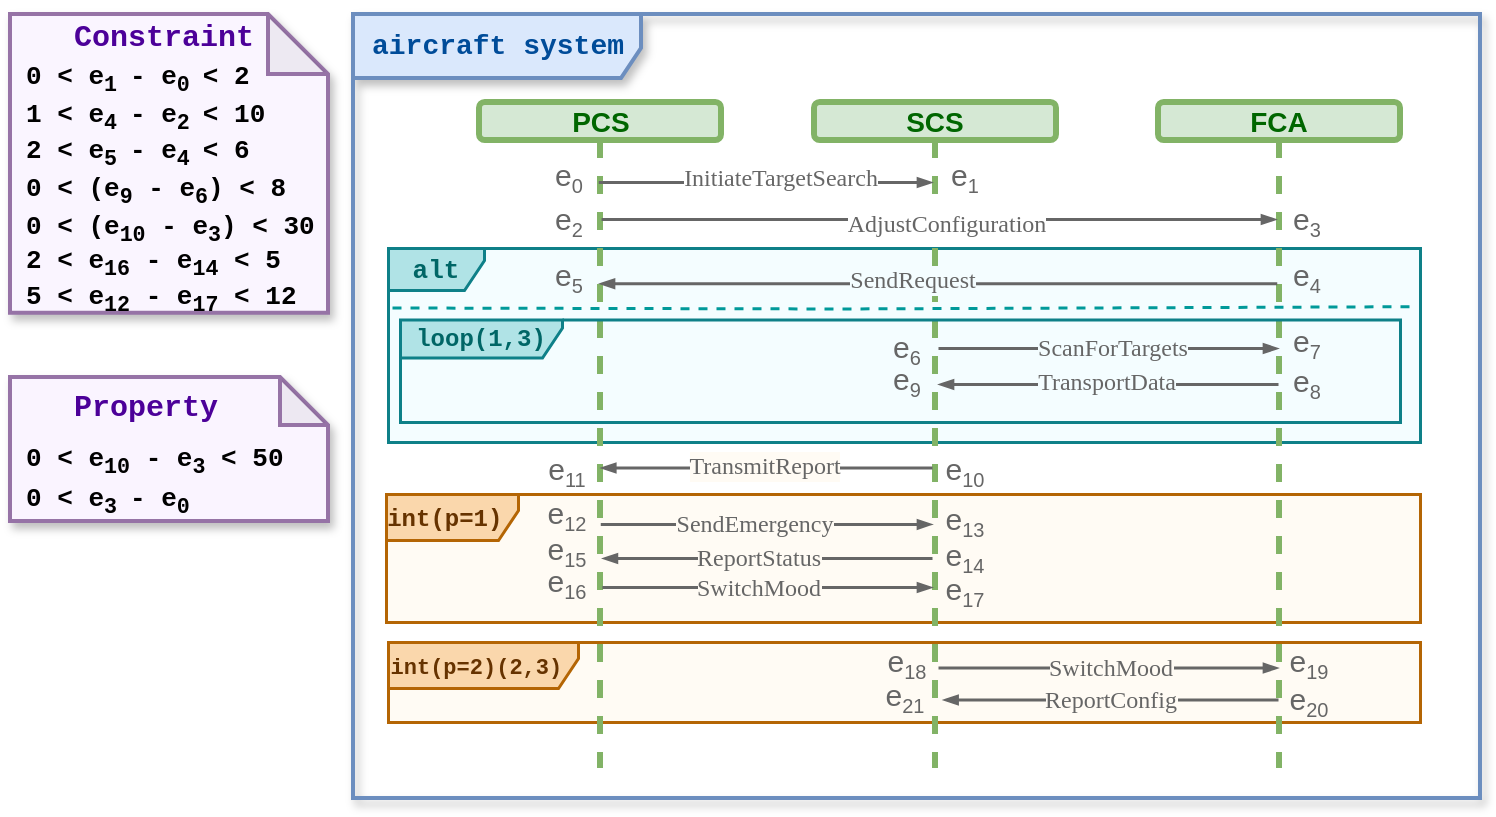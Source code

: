 <mxfile version="26.0.6">
  <diagram name="第 1 页" id="b0k8tSVoD-_X0UZyo48S">
    <mxGraphModel dx="817" dy="907" grid="1" gridSize="10" guides="1" tooltips="1" connect="1" arrows="1" fold="1" page="1" pageScale="1" pageWidth="1169" pageHeight="1654" math="0" shadow="0">
      <root>
        <mxCell id="0" />
        <mxCell id="1" parent="0" />
        <mxCell id="p5RUuBOFeJVeReMCNEkG-91" value="&lt;b style=&quot;font-family: &amp;quot;Courier New&amp;quot;;&quot;&gt;&lt;font style=&quot;font-size: 11px; color: rgb(102, 51, 0);&quot;&gt;int(p=2)(2,3)&amp;nbsp;&lt;/font&gt;&lt;/b&gt;" style="shape=umlFrame;whiteSpace=wrap;html=1;pointerEvents=0;width=95;height=23;fillColor=#fad7ac;strokeColor=#b46504;fillStyle=auto;shadow=0;strokeWidth=1.5;swimlaneFillColor=light-dark(#FFFBF4,#002813);" parent="1" vertex="1">
          <mxGeometry x="218" y="355" width="516" height="40" as="geometry" />
        </mxCell>
        <mxCell id="p5RUuBOFeJVeReMCNEkG-115" value="&lt;b style=&quot;font-family: &amp;quot;Courier New&amp;quot;;&quot;&gt;&lt;font style=&quot;color: rgb(102, 51, 0);&quot;&gt;int(p=1)&amp;nbsp;&lt;/font&gt;&lt;/b&gt;" style="shape=umlFrame;whiteSpace=wrap;html=1;pointerEvents=0;width=66;height=23;fillColor=#fad7ac;strokeColor=#b46504;fillStyle=auto;shadow=0;strokeWidth=1.5;swimlaneFillColor=light-dark(#FFFBF4,#002813);" parent="1" vertex="1">
          <mxGeometry x="217" y="281" width="517" height="64" as="geometry" />
        </mxCell>
        <mxCell id="p5RUuBOFeJVeReMCNEkG-58" value="&lt;font face=&quot;Courier New&quot; style=&quot;color: rgb(0, 102, 102); font-size: 13px;&quot;&gt;&lt;b style=&quot;&quot;&gt;alt&lt;/b&gt;&lt;/font&gt;" style="shape=umlFrame;whiteSpace=wrap;html=1;pointerEvents=0;width=48;height=21;fillColor=#b0e3e6;strokeColor=#0e8088;fillStyle=auto;shadow=0;strokeWidth=1.5;gradientColor=none;swimlaneFillColor=light-dark(#F4FDFF,#002813);" parent="1" vertex="1">
          <mxGeometry x="218" y="158" width="516" height="97" as="geometry" />
        </mxCell>
        <mxCell id="p5RUuBOFeJVeReMCNEkG-47" value="&lt;font face=&quot;Helvetica&quot; style=&quot;color: rgb(0, 102, 0); font-size: 14px;&quot;&gt;&lt;b style=&quot;&quot;&gt;PCS&lt;/b&gt;&lt;/font&gt;" style="shape=umlLifeline;perimeter=lifelinePerimeter;whiteSpace=wrap;html=1;container=1;dropTarget=0;collapsible=0;recursiveResize=0;outlineConnect=0;portConstraint=eastwest;newEdgeStyle={&quot;curved&quot;:0,&quot;rounded&quot;:0};size=19;fillColor=#d5e8d4;strokeColor=#82b366;strokeWidth=3;rounded=1;shadow=0;" parent="1" vertex="1">
          <mxGeometry x="263.5" y="85" width="121" height="333" as="geometry" />
        </mxCell>
        <mxCell id="p5RUuBOFeJVeReMCNEkG-213" value="&lt;font face=&quot;Helvetica&quot; style=&quot;color: rgb(0, 102, 0); font-size: 14px;&quot;&gt;&lt;b style=&quot;&quot;&gt;FCA&lt;/b&gt;&lt;/font&gt;" style="shape=umlLifeline;perimeter=lifelinePerimeter;whiteSpace=wrap;html=1;container=1;dropTarget=0;collapsible=0;recursiveResize=0;outlineConnect=0;portConstraint=eastwest;newEdgeStyle={&quot;curved&quot;:0,&quot;rounded&quot;:0};size=19;fillColor=#d5e8d4;strokeColor=#82b366;strokeWidth=3;rounded=1;shadow=0;" parent="1" vertex="1">
          <mxGeometry x="603" y="85" width="121" height="333" as="geometry" />
        </mxCell>
        <mxCell id="p5RUuBOFeJVeReMCNEkG-212" value="&lt;font face=&quot;Helvetica&quot; style=&quot;color: rgb(0, 102, 0); font-size: 14px;&quot;&gt;&lt;b style=&quot;&quot;&gt;SCS&lt;/b&gt;&lt;/font&gt;" style="shape=umlLifeline;perimeter=lifelinePerimeter;whiteSpace=wrap;html=1;container=1;dropTarget=0;collapsible=0;recursiveResize=0;outlineConnect=0;portConstraint=eastwest;newEdgeStyle={&quot;curved&quot;:0,&quot;rounded&quot;:0};size=19;fillColor=#d5e8d4;strokeColor=#82b366;strokeWidth=3;rounded=1;shadow=0;" parent="1" vertex="1">
          <mxGeometry x="431" y="85" width="121" height="333" as="geometry" />
        </mxCell>
        <mxCell id="p5RUuBOFeJVeReMCNEkG-65" value="&lt;font style=&quot;color: rgb(102, 102, 102);&quot;&gt;&lt;span style=&quot;font-size: 15px;&quot;&gt;e&lt;/span&gt;&lt;sub style=&quot;&quot;&gt;&lt;font&gt;0&lt;/font&gt;&lt;/sub&gt;&lt;/font&gt;" style="text;html=1;align=center;verticalAlign=middle;resizable=0;points=[];autosize=1;strokeColor=none;fillColor=none;" parent="1" vertex="1">
          <mxGeometry x="287.5" y="108.25" width="40" height="30" as="geometry" />
        </mxCell>
        <mxCell id="p5RUuBOFeJVeReMCNEkG-46" value="&lt;font face=&quot;Courier New&quot; style=&quot;color: rgb(0, 76, 153); font-size: 14px;&quot;&gt;&lt;b style=&quot;&quot;&gt;aircraft system&lt;/b&gt;&lt;/font&gt;" style="shape=umlFrame;whiteSpace=wrap;html=1;pointerEvents=0;width=144;height=32;fillColor=#dae8fc;strokeColor=#6c8ebf;strokeWidth=2;shadow=1;" parent="1" vertex="1">
          <mxGeometry x="200.5" y="41" width="563.5" height="392" as="geometry" />
        </mxCell>
        <mxCell id="p5RUuBOFeJVeReMCNEkG-49" value="" style="html=1;verticalAlign=bottom;endArrow=blockThin;curved=0;rounded=1;endFill=1;strokeColor=#666666;strokeWidth=1.5;endSize=4;" parent="1" target="p5RUuBOFeJVeReMCNEkG-212" edge="1">
          <mxGeometry x="-0.0" width="80" relative="1" as="geometry">
            <mxPoint x="323.13" y="125.0" as="sourcePoint" />
            <mxPoint x="663" y="125.0" as="targetPoint" />
            <mxPoint as="offset" />
          </mxGeometry>
        </mxCell>
        <mxCell id="p5RUuBOFeJVeReMCNEkG-93" value="&lt;span style=&quot;text-align: left; white-space: pre-wrap;&quot;&gt;&lt;font face=&quot;Verdana&quot; style=&quot;color: rgb(102, 102, 102); font-size: 12px;&quot;&gt;InitiateTargetSearch&lt;/font&gt;&lt;/span&gt;" style="edgeLabel;html=1;align=center;verticalAlign=middle;resizable=0;points=[];" parent="p5RUuBOFeJVeReMCNEkG-49" vertex="1" connectable="0">
          <mxGeometry x="-0.237" y="-1" relative="1" as="geometry">
            <mxPoint x="27" y="-3" as="offset" />
          </mxGeometry>
        </mxCell>
        <mxCell id="p5RUuBOFeJVeReMCNEkG-50" value="" style="html=1;verticalAlign=bottom;endArrow=blockThin;curved=0;rounded=0;endFill=1;strokeWidth=1.5;strokeColor=light-dark(#666666,#EDEDED);startSize=6;endSize=4;" parent="1" edge="1">
          <mxGeometry x="-0.001" width="80" relative="1" as="geometry">
            <mxPoint x="324.548" y="143.5" as="sourcePoint" />
            <mxPoint x="662" y="143.5" as="targetPoint" />
            <mxPoint as="offset" />
          </mxGeometry>
        </mxCell>
        <mxCell id="p5RUuBOFeJVeReMCNEkG-94" value="&lt;span style=&quot;text-align: left; white-space: pre-wrap;&quot;&gt;&lt;font style=&quot;color: rgb(102, 102, 102); font-size: 12px;&quot; face=&quot;Verdana&quot;&gt;AdjustConfiguration&lt;/font&gt;&lt;/span&gt;" style="edgeLabel;html=1;align=center;verticalAlign=middle;resizable=0;points=[];fontSize=10;" parent="p5RUuBOFeJVeReMCNEkG-50" vertex="1" connectable="0">
          <mxGeometry x="0.011" y="-2" relative="1" as="geometry">
            <mxPoint x="2" as="offset" />
          </mxGeometry>
        </mxCell>
        <mxCell id="p5RUuBOFeJVeReMCNEkG-54" value="" style="html=1;verticalAlign=bottom;endArrow=blockThin;curved=0;rounded=0;endFill=1;strokeColor=light-dark(#666666,#EDEDED);endSize=4;strokeWidth=1.5;" parent="1" edge="1">
          <mxGeometry x="0.0" width="80" relative="1" as="geometry">
            <mxPoint x="490" y="313" as="sourcePoint" />
            <mxPoint x="324.944" y="313" as="targetPoint" />
            <mxPoint as="offset" />
          </mxGeometry>
        </mxCell>
        <mxCell id="p5RUuBOFeJVeReMCNEkG-109" value="&lt;font face=&quot;Verdana&quot;&gt;&lt;span style=&quot;font-size: 12px;&quot;&gt;ReportStatus&lt;/span&gt;&lt;/font&gt;" style="edgeLabel;html=1;align=center;verticalAlign=middle;resizable=0;points=[];fontColor=#666666;labelBackgroundColor=light-dark(#fffbf4, #ededed);" parent="p5RUuBOFeJVeReMCNEkG-54" vertex="1" connectable="0">
          <mxGeometry x="0.17" relative="1" as="geometry">
            <mxPoint x="9" as="offset" />
          </mxGeometry>
        </mxCell>
        <mxCell id="p5RUuBOFeJVeReMCNEkG-59" value="" style="html=1;verticalAlign=bottom;endArrow=none;curved=0;rounded=0;strokeWidth=1.5;strokeColor=#666666;endFill=0;endSize=4;startArrow=blockThin;startFill=1;startSize=4;" parent="1" edge="1">
          <mxGeometry width="80" relative="1" as="geometry">
            <mxPoint x="493" y="226" as="sourcePoint" />
            <mxPoint x="663" y="226" as="targetPoint" />
          </mxGeometry>
        </mxCell>
        <mxCell id="p5RUuBOFeJVeReMCNEkG-102" value="&lt;span style=&quot;text-align: left; white-space: pre-wrap;&quot;&gt;&lt;font style=&quot;font-size: 12px;&quot;&gt;TransportData&lt;/font&gt;&lt;/span&gt;" style="edgeLabel;html=1;align=center;verticalAlign=middle;resizable=0;points=[];labelBackgroundColor=light-dark(#f4fdff, #ededed);fontFamily=Verdana;fontColor=#666666;" parent="p5RUuBOFeJVeReMCNEkG-59" vertex="1" connectable="0">
          <mxGeometry x="-0.159" y="2" relative="1" as="geometry">
            <mxPoint x="12" y="1" as="offset" />
          </mxGeometry>
        </mxCell>
        <mxCell id="p5RUuBOFeJVeReMCNEkG-60" value="" style="endArrow=none;dashed=1;html=1;rounded=0;exitX=-0.003;exitY=0.275;exitDx=0;exitDy=0;exitPerimeter=0;strokeWidth=1.5;strokeColor=#009999;entryX=0.996;entryY=0.332;entryDx=0;entryDy=0;entryPerimeter=0;" parent="1" edge="1">
          <mxGeometry width="50" height="50" relative="1" as="geometry">
            <mxPoint x="220.0" y="187.745" as="sourcePoint" />
            <mxPoint x="730.936" y="187.093" as="targetPoint" />
            <Array as="points">
              <mxPoint x="444" y="188.24" />
            </Array>
          </mxGeometry>
        </mxCell>
        <mxCell id="p5RUuBOFeJVeReMCNEkG-61" value="&lt;font face=&quot;Courier New&quot; style=&quot;color: rgb(0, 102, 102);&quot;&gt;&lt;b style=&quot;&quot;&gt;loop(1,3)&lt;/b&gt;&lt;/font&gt;" style="shape=umlFrame;whiteSpace=wrap;html=1;pointerEvents=0;width=81;height=19;fillColor=#b0e3e6;strokeColor=#0e8088;strokeWidth=1.5;" parent="1" vertex="1">
          <mxGeometry x="224" y="193.75" width="500" height="51.25" as="geometry" />
        </mxCell>
        <mxCell id="p5RUuBOFeJVeReMCNEkG-85" value="" style="html=1;verticalAlign=bottom;endArrow=blockThin;curved=0;rounded=0;endSize=4;strokeWidth=1.5;endFill=1;strokeColor=light-dark(#666666,#EDEDED);" parent="1" edge="1">
          <mxGeometry x="-0.0" width="80" relative="1" as="geometry">
            <mxPoint x="324.13" y="295.94" as="sourcePoint" />
            <mxPoint x="490" y="295.94" as="targetPoint" />
            <mxPoint as="offset" />
          </mxGeometry>
        </mxCell>
        <mxCell id="p5RUuBOFeJVeReMCNEkG-108" value="&lt;span style=&quot;text-align: left; white-space: pre-wrap;&quot;&gt;&lt;font style=&quot;font-size: 12px;&quot; face=&quot;Verdana&quot;&gt;SendEmergency&lt;/font&gt;&lt;/span&gt;" style="edgeLabel;html=1;align=center;verticalAlign=middle;resizable=0;points=[];labelBackgroundColor=light-dark(#fffbf4, #ededed);fontColor=#666666;" parent="p5RUuBOFeJVeReMCNEkG-85" vertex="1" connectable="0">
          <mxGeometry x="-0.023" y="-1" relative="1" as="geometry">
            <mxPoint x="-4" y="-1" as="offset" />
          </mxGeometry>
        </mxCell>
        <mxCell id="p5RUuBOFeJVeReMCNEkG-95" value="" style="html=1;verticalAlign=bottom;endArrow=none;curved=0;rounded=1;endFill=0;strokeColor=#666666;strokeWidth=1.5;endSize=3;startArrow=blockThin;startFill=1;startSize=4;" parent="1" edge="1">
          <mxGeometry x="-0.0" width="80" relative="1" as="geometry">
            <mxPoint x="323.5" y="175.57" as="sourcePoint" />
            <mxPoint x="662.37" y="175.57" as="targetPoint" />
            <mxPoint as="offset" />
          </mxGeometry>
        </mxCell>
        <mxCell id="p5RUuBOFeJVeReMCNEkG-96" value="&lt;div style=&quot;text-align: left;&quot;&gt;&lt;span style=&quot;background-color: light-dark(rgb(244, 253, 255), rgb(237, 237, 237)); font-size: 12px; white-space: pre-wrap;&quot;&gt;&lt;font face=&quot;Verdana&quot; color=&quot;#666666&quot;&gt;SendRequest&lt;/font&gt;&lt;/span&gt;&lt;/div&gt;" style="edgeLabel;html=1;align=center;verticalAlign=middle;resizable=0;points=[];labelBackgroundColor=light-dark(#f4fdff, #ededed);" parent="p5RUuBOFeJVeReMCNEkG-95" vertex="1" connectable="0">
          <mxGeometry x="-0.237" y="-1" relative="1" as="geometry">
            <mxPoint x="27" y="-3" as="offset" />
          </mxGeometry>
        </mxCell>
        <mxCell id="p5RUuBOFeJVeReMCNEkG-99" value="" style="html=1;verticalAlign=bottom;endArrow=none;curved=0;rounded=0;endFill=0;strokeWidth=1.5;strokeColor=light-dark(#666666,#EDEDED);startSize=4;endSize=3;startArrow=blockThin;startFill=1;" parent="1" edge="1">
          <mxGeometry x="-0.001" width="80" relative="1" as="geometry">
            <mxPoint x="663" y="208" as="sourcePoint" />
            <mxPoint x="492.996" y="208" as="targetPoint" />
            <mxPoint as="offset" />
          </mxGeometry>
        </mxCell>
        <mxCell id="p5RUuBOFeJVeReMCNEkG-100" value="&lt;span style=&quot;text-align: left; white-space: pre-wrap;&quot;&gt;&lt;font style=&quot;color: rgb(102, 102, 102); font-size: 12px;&quot; face=&quot;Verdana&quot;&gt;ScanForTargets&lt;/font&gt;&lt;/span&gt;" style="edgeLabel;html=1;align=center;verticalAlign=middle;resizable=0;points=[];fontSize=10;labelBackgroundColor=light-dark(#f4fdff, #ededed);" parent="p5RUuBOFeJVeReMCNEkG-99" vertex="1" connectable="0">
          <mxGeometry x="0.011" y="-2" relative="1" as="geometry">
            <mxPoint x="3" y="2" as="offset" />
          </mxGeometry>
        </mxCell>
        <mxCell id="p5RUuBOFeJVeReMCNEkG-106" value="" style="html=1;verticalAlign=bottom;endArrow=none;curved=0;rounded=0;strokeWidth=1.5;strokeColor=light-dark(#666666,#EDEDED);endFill=0;endSize=4;startArrow=blockThin;startFill=1;startSize=4;" parent="1" edge="1">
          <mxGeometry width="80" relative="1" as="geometry">
            <mxPoint x="324.13" y="267.72" as="sourcePoint" />
            <mxPoint x="490" y="267.72" as="targetPoint" />
          </mxGeometry>
        </mxCell>
        <mxCell id="p5RUuBOFeJVeReMCNEkG-107" value="&lt;div style=&quot;text-align: left;&quot;&gt;&lt;span style=&quot;background-color: light-dark(rgb(255, 251, 244), rgb(237, 237, 237)); color: light-dark(rgb(102, 102, 102), rgb(149, 149, 149)); font-size: 12px; white-space: pre-wrap;&quot;&gt;TransmitReport&lt;/span&gt;&lt;/div&gt;" style="edgeLabel;html=1;align=center;verticalAlign=middle;resizable=0;points=[];labelBackgroundColor=light-dark(#fffbf4, #ededed);fontFamily=Verdana;fontColor=#666666;" parent="p5RUuBOFeJVeReMCNEkG-106" vertex="1" connectable="0">
          <mxGeometry x="-0.159" y="2" relative="1" as="geometry">
            <mxPoint x="12" y="1" as="offset" />
          </mxGeometry>
        </mxCell>
        <mxCell id="p5RUuBOFeJVeReMCNEkG-112" value="" style="html=1;verticalAlign=bottom;endArrow=blockThin;curved=0;rounded=0;endSize=4;strokeWidth=1.5;endFill=1;strokeColor=light-dark(#666666,#EDEDED);" parent="1" edge="1">
          <mxGeometry x="-0.0" width="80" relative="1" as="geometry">
            <mxPoint x="324.944" y="327.5" as="sourcePoint" />
            <mxPoint x="490" y="327.5" as="targetPoint" />
            <mxPoint as="offset" />
          </mxGeometry>
        </mxCell>
        <mxCell id="p5RUuBOFeJVeReMCNEkG-113" value="&lt;span style=&quot;text-align: left; white-space: pre-wrap;&quot;&gt;&lt;font style=&quot;font-size: 12px;&quot; face=&quot;Verdana&quot;&gt;SwitchMood&lt;/font&gt;&lt;/span&gt;" style="edgeLabel;html=1;align=center;verticalAlign=middle;resizable=0;points=[];labelBackgroundColor=light-dark(#fffbf4, #ededed);fontColor=#666666;" parent="p5RUuBOFeJVeReMCNEkG-112" vertex="1" connectable="0">
          <mxGeometry x="-0.023" y="-1" relative="1" as="geometry">
            <mxPoint x="-3" y="-1" as="offset" />
          </mxGeometry>
        </mxCell>
        <mxCell id="p5RUuBOFeJVeReMCNEkG-118" value="" style="html=1;verticalAlign=bottom;endArrow=none;curved=0;rounded=0;endFill=0;strokeColor=light-dark(#666666,#EDEDED);endSize=4;strokeWidth=1.5;startSize=4;startArrow=blockThin;startFill=1;" parent="1" edge="1">
          <mxGeometry x="0.0" width="80" relative="1" as="geometry">
            <mxPoint x="663" y="367.77" as="sourcePoint" />
            <mxPoint x="493" y="367.77" as="targetPoint" />
            <mxPoint as="offset" />
          </mxGeometry>
        </mxCell>
        <mxCell id="p5RUuBOFeJVeReMCNEkG-119" value="&lt;font style=&quot;font-size: 12px;&quot; face=&quot;Verdana&quot;&gt;SwitchMood&lt;/font&gt;" style="edgeLabel;html=1;align=center;verticalAlign=middle;resizable=0;points=[];fontColor=#666666;labelBackgroundColor=light-dark(#fffbf4, #ededed);" parent="p5RUuBOFeJVeReMCNEkG-118" vertex="1" connectable="0">
          <mxGeometry x="0.17" relative="1" as="geometry">
            <mxPoint x="15" as="offset" />
          </mxGeometry>
        </mxCell>
        <mxCell id="p5RUuBOFeJVeReMCNEkG-120" value="" style="html=1;verticalAlign=bottom;endArrow=none;curved=0;rounded=0;endSize=4;strokeWidth=1.5;endFill=0;strokeColor=light-dark(#666666,#EDEDED);startArrow=blockThin;startFill=1;startSize=4;" parent="1" edge="1">
          <mxGeometry x="-0.0" width="80" relative="1" as="geometry">
            <mxPoint x="495.286" y="383.77" as="sourcePoint" />
            <mxPoint x="663.0" y="383.77" as="targetPoint" />
            <mxPoint as="offset" />
          </mxGeometry>
        </mxCell>
        <mxCell id="p5RUuBOFeJVeReMCNEkG-121" value="&lt;div style=&quot;text-align: left;&quot;&gt;&lt;span style=&quot;background-color: light-dark(rgb(255, 251, 244), rgb(237, 237, 237)); color: light-dark(rgb(102, 102, 102), rgb(149, 149, 149)); white-space: pre-wrap;&quot;&gt;&lt;font style=&quot;font-size: 12px;&quot; face=&quot;Verdana&quot;&gt;ReportConfig&lt;/font&gt;&lt;/span&gt;&lt;/div&gt;" style="edgeLabel;html=1;align=center;verticalAlign=middle;resizable=0;points=[];labelBackgroundColor=light-dark(#fffbf4, #ededed);fontColor=#666666;" parent="p5RUuBOFeJVeReMCNEkG-120" vertex="1" connectable="0">
          <mxGeometry x="-0.023" y="-1" relative="1" as="geometry">
            <mxPoint x="1" y="-1" as="offset" />
          </mxGeometry>
        </mxCell>
        <mxCell id="p5RUuBOFeJVeReMCNEkG-214" value="&lt;font style=&quot;color: rgb(102, 102, 102);&quot;&gt;&lt;span style=&quot;font-size: 15px;&quot;&gt;e&lt;/span&gt;&lt;sub style=&quot;&quot;&gt;&lt;font&gt;1&lt;/font&gt;&lt;/sub&gt;&lt;/font&gt;" style="text;html=1;align=center;verticalAlign=middle;resizable=0;points=[];autosize=1;strokeColor=none;fillColor=none;" parent="1" vertex="1">
          <mxGeometry x="486" y="108.25" width="40" height="30" as="geometry" />
        </mxCell>
        <mxCell id="p5RUuBOFeJVeReMCNEkG-215" value="&lt;font style=&quot;color: rgb(102, 102, 102);&quot;&gt;&lt;span style=&quot;font-size: 15px;&quot;&gt;e&lt;/span&gt;&lt;sub style=&quot;&quot;&gt;&lt;font&gt;2&lt;/font&gt;&lt;/sub&gt;&lt;/font&gt;" style="text;html=1;align=center;verticalAlign=middle;resizable=0;points=[];autosize=1;strokeColor=none;fillColor=none;" parent="1" vertex="1">
          <mxGeometry x="287.5" y="130.25" width="40" height="30" as="geometry" />
        </mxCell>
        <mxCell id="p5RUuBOFeJVeReMCNEkG-216" value="&lt;font style=&quot;color: rgb(102, 102, 102);&quot;&gt;&lt;span style=&quot;font-size: 15px;&quot;&gt;e&lt;/span&gt;&lt;sub style=&quot;&quot;&gt;&lt;font&gt;3&lt;/font&gt;&lt;/sub&gt;&lt;/font&gt;" style="text;html=1;align=center;verticalAlign=middle;resizable=0;points=[];autosize=1;strokeColor=none;fillColor=none;" parent="1" vertex="1">
          <mxGeometry x="657" y="130.25" width="40" height="30" as="geometry" />
        </mxCell>
        <mxCell id="p5RUuBOFeJVeReMCNEkG-217" value="&lt;font style=&quot;color: rgb(102, 102, 102);&quot;&gt;&lt;span style=&quot;font-size: 15px;&quot;&gt;e&lt;/span&gt;&lt;sub style=&quot;&quot;&gt;&lt;font&gt;5&lt;/font&gt;&lt;/sub&gt;&lt;/font&gt;" style="text;html=1;align=center;verticalAlign=middle;resizable=0;points=[];autosize=1;strokeColor=none;fillColor=none;" parent="1" vertex="1">
          <mxGeometry x="291.5" y="157" width="32" height="32" as="geometry" />
        </mxCell>
        <mxCell id="p5RUuBOFeJVeReMCNEkG-218" value="&lt;font style=&quot;color: rgb(102, 102, 102);&quot;&gt;&lt;span style=&quot;font-size: 15px;&quot;&gt;e&lt;/span&gt;&lt;sub style=&quot;&quot;&gt;&lt;font&gt;4&lt;/font&gt;&lt;/sub&gt;&lt;/font&gt;" style="text;html=1;align=center;verticalAlign=middle;resizable=0;points=[];autosize=1;strokeColor=none;fillColor=none;" parent="1" vertex="1">
          <mxGeometry x="661" y="157" width="32" height="32" as="geometry" />
        </mxCell>
        <mxCell id="p5RUuBOFeJVeReMCNEkG-219" value="&lt;font style=&quot;color: rgb(102, 102, 102);&quot;&gt;&lt;span style=&quot;font-size: 15px;&quot;&gt;e&lt;/span&gt;&lt;sub style=&quot;&quot;&gt;&lt;font&gt;7&lt;/font&gt;&lt;/sub&gt;&lt;/font&gt;" style="text;html=1;align=center;verticalAlign=middle;resizable=0;points=[];autosize=1;strokeColor=none;fillColor=none;" parent="1" vertex="1">
          <mxGeometry x="657" y="190.75" width="40" height="30" as="geometry" />
        </mxCell>
        <mxCell id="p5RUuBOFeJVeReMCNEkG-221" value="&lt;font style=&quot;color: rgb(102, 102, 102);&quot;&gt;&lt;span style=&quot;font-size: 15px;&quot;&gt;e&lt;/span&gt;&lt;sub style=&quot;&quot;&gt;&lt;font&gt;8&lt;/font&gt;&lt;/sub&gt;&lt;/font&gt;" style="text;html=1;align=center;verticalAlign=middle;resizable=0;points=[];autosize=1;strokeColor=none;fillColor=none;" parent="1" vertex="1">
          <mxGeometry x="657" y="211" width="40" height="30" as="geometry" />
        </mxCell>
        <mxCell id="p5RUuBOFeJVeReMCNEkG-222" value="&lt;font style=&quot;color: rgb(102, 102, 102);&quot;&gt;&lt;span style=&quot;font-size: 15px;&quot;&gt;e&lt;/span&gt;&lt;sub style=&quot;&quot;&gt;&lt;font&gt;6&lt;/font&gt;&lt;/sub&gt;&lt;/font&gt;" style="text;html=1;align=center;verticalAlign=middle;resizable=0;points=[];autosize=1;strokeColor=none;fillColor=none;" parent="1" vertex="1">
          <mxGeometry x="456.5" y="193.75" width="40" height="30" as="geometry" />
        </mxCell>
        <mxCell id="p5RUuBOFeJVeReMCNEkG-223" value="&lt;font style=&quot;color: rgb(102, 102, 102);&quot;&gt;&lt;span style=&quot;font-size: 15px;&quot;&gt;e&lt;/span&gt;&lt;sub style=&quot;&quot;&gt;&lt;font&gt;9&lt;/font&gt;&lt;/sub&gt;&lt;/font&gt;" style="text;html=1;align=center;verticalAlign=middle;resizable=0;points=[];autosize=1;strokeColor=none;fillColor=none;" parent="1" vertex="1">
          <mxGeometry x="456.5" y="210" width="40" height="30" as="geometry" />
        </mxCell>
        <mxCell id="p5RUuBOFeJVeReMCNEkG-224" value="&lt;font style=&quot;color: rgb(102, 102, 102);&quot;&gt;&lt;span style=&quot;font-size: 15px;&quot;&gt;e&lt;/span&gt;&lt;sub style=&quot;&quot;&gt;&lt;font&gt;11&lt;/font&gt;&lt;/sub&gt;&lt;/font&gt;" style="text;html=1;align=center;verticalAlign=middle;resizable=0;points=[];autosize=1;strokeColor=none;fillColor=none;" parent="1" vertex="1">
          <mxGeometry x="286.5" y="255" width="40" height="30" as="geometry" />
        </mxCell>
        <mxCell id="p5RUuBOFeJVeReMCNEkG-225" value="&lt;font style=&quot;color: rgb(102, 102, 102);&quot;&gt;&lt;span style=&quot;font-size: 15px;&quot;&gt;e&lt;/span&gt;&lt;sub style=&quot;&quot;&gt;&lt;font&gt;10&lt;/font&gt;&lt;/sub&gt;&lt;/font&gt;" style="text;html=1;align=center;verticalAlign=middle;resizable=0;points=[];autosize=1;strokeColor=none;fillColor=none;" parent="1" vertex="1">
          <mxGeometry x="486" y="255" width="40" height="30" as="geometry" />
        </mxCell>
        <mxCell id="p5RUuBOFeJVeReMCNEkG-226" value="&lt;font style=&quot;color: rgb(102, 102, 102);&quot;&gt;&lt;span style=&quot;font-size: 15px;&quot;&gt;e&lt;/span&gt;&lt;sub style=&quot;&quot;&gt;&lt;font&gt;12&lt;/font&gt;&lt;/sub&gt;&lt;/font&gt;" style="text;html=1;align=center;verticalAlign=middle;resizable=0;points=[];autosize=1;strokeColor=none;fillColor=none;" parent="1" vertex="1">
          <mxGeometry x="286.5" y="276.5" width="40" height="30" as="geometry" />
        </mxCell>
        <mxCell id="p5RUuBOFeJVeReMCNEkG-227" value="&lt;font style=&quot;color: rgb(102, 102, 102);&quot;&gt;&lt;span style=&quot;font-size: 15px;&quot;&gt;e&lt;/span&gt;&lt;sub style=&quot;&quot;&gt;&lt;font&gt;13&lt;/font&gt;&lt;/sub&gt;&lt;/font&gt;" style="text;html=1;align=center;verticalAlign=middle;resizable=0;points=[];autosize=1;strokeColor=none;fillColor=none;" parent="1" vertex="1">
          <mxGeometry x="486" y="279.5" width="40" height="30" as="geometry" />
        </mxCell>
        <mxCell id="p5RUuBOFeJVeReMCNEkG-228" value="&lt;font style=&quot;color: rgb(102, 102, 102);&quot;&gt;&lt;span style=&quot;font-size: 15px;&quot;&gt;e&lt;/span&gt;&lt;sub style=&quot;&quot;&gt;&lt;font&gt;14&lt;/font&gt;&lt;/sub&gt;&lt;/font&gt;" style="text;html=1;align=center;verticalAlign=middle;resizable=0;points=[];autosize=1;strokeColor=none;fillColor=none;" parent="1" vertex="1">
          <mxGeometry x="486" y="297.5" width="40" height="30" as="geometry" />
        </mxCell>
        <mxCell id="p5RUuBOFeJVeReMCNEkG-229" value="&lt;font style=&quot;color: rgb(102, 102, 102);&quot;&gt;&lt;span style=&quot;font-size: 15px;&quot;&gt;e&lt;/span&gt;&lt;sub style=&quot;&quot;&gt;&lt;font&gt;15&lt;/font&gt;&lt;/sub&gt;&lt;/font&gt;" style="text;html=1;align=center;verticalAlign=middle;resizable=0;points=[];autosize=1;strokeColor=none;fillColor=none;" parent="1" vertex="1">
          <mxGeometry x="286.5" y="294.5" width="40" height="30" as="geometry" />
        </mxCell>
        <mxCell id="p5RUuBOFeJVeReMCNEkG-230" value="&lt;font style=&quot;color: rgb(102, 102, 102);&quot;&gt;&lt;span style=&quot;font-size: 15px;&quot;&gt;e&lt;/span&gt;&lt;sub style=&quot;&quot;&gt;&lt;font&gt;17&lt;/font&gt;&lt;/sub&gt;&lt;/font&gt;" style="text;html=1;align=center;verticalAlign=middle;resizable=0;points=[];autosize=1;strokeColor=none;fillColor=none;" parent="1" vertex="1">
          <mxGeometry x="486" y="315" width="40" height="30" as="geometry" />
        </mxCell>
        <mxCell id="p5RUuBOFeJVeReMCNEkG-231" value="&lt;font style=&quot;color: rgb(102, 102, 102);&quot;&gt;&lt;span style=&quot;font-size: 15px;&quot;&gt;e&lt;/span&gt;&lt;sub style=&quot;&quot;&gt;&lt;font&gt;16&lt;/font&gt;&lt;/sub&gt;&lt;/font&gt;" style="text;html=1;align=center;verticalAlign=middle;resizable=0;points=[];autosize=1;strokeColor=none;fillColor=none;" parent="1" vertex="1">
          <mxGeometry x="286.5" y="311" width="40" height="30" as="geometry" />
        </mxCell>
        <mxCell id="p5RUuBOFeJVeReMCNEkG-232" value="&lt;font style=&quot;color: rgb(102, 102, 102);&quot;&gt;&lt;span style=&quot;font-size: 15px;&quot;&gt;e&lt;/span&gt;&lt;sub style=&quot;&quot;&gt;&lt;font&gt;18&lt;/font&gt;&lt;/sub&gt;&lt;/font&gt;" style="text;html=1;align=center;verticalAlign=middle;resizable=0;points=[];autosize=1;strokeColor=none;fillColor=none;" parent="1" vertex="1">
          <mxGeometry x="458.5" y="350" width="37" height="32" as="geometry" />
        </mxCell>
        <mxCell id="p5RUuBOFeJVeReMCNEkG-233" value="&lt;font style=&quot;color: rgb(102, 102, 102);&quot;&gt;&lt;span style=&quot;font-size: 15px;&quot;&gt;e&lt;/span&gt;&lt;sub style=&quot;&quot;&gt;&lt;font&gt;21&lt;/font&gt;&lt;/sub&gt;&lt;/font&gt;" style="text;html=1;align=center;verticalAlign=middle;resizable=0;points=[];autosize=1;strokeColor=none;fillColor=none;" parent="1" vertex="1">
          <mxGeometry x="457.5" y="366.5" width="37" height="32" as="geometry" />
        </mxCell>
        <mxCell id="p5RUuBOFeJVeReMCNEkG-234" value="&lt;font style=&quot;color: rgb(102, 102, 102);&quot;&gt;&lt;span style=&quot;font-size: 15px;&quot;&gt;e&lt;/span&gt;&lt;sub style=&quot;&quot;&gt;&lt;font&gt;19&lt;/font&gt;&lt;/sub&gt;&lt;/font&gt;" style="text;html=1;align=center;verticalAlign=middle;resizable=0;points=[];autosize=1;strokeColor=none;fillColor=none;" parent="1" vertex="1">
          <mxGeometry x="659" y="350" width="37" height="32" as="geometry" />
        </mxCell>
        <mxCell id="p5RUuBOFeJVeReMCNEkG-235" value="&lt;font style=&quot;color: rgb(102, 102, 102);&quot;&gt;&lt;span style=&quot;font-size: 15px;&quot;&gt;e&lt;/span&gt;&lt;sub style=&quot;&quot;&gt;&lt;font&gt;20&lt;/font&gt;&lt;/sub&gt;&lt;/font&gt;" style="text;html=1;align=center;verticalAlign=middle;resizable=0;points=[];autosize=1;strokeColor=none;fillColor=none;" parent="1" vertex="1">
          <mxGeometry x="659" y="368.5" width="37" height="32" as="geometry" />
        </mxCell>
        <mxCell id="p5RUuBOFeJVeReMCNEkG-246" value="" style="shape=note;whiteSpace=wrap;html=1;backgroundOutline=1;darkOpacity=0.05;size=24;fillColor=light-dark(#FAF4FF,#392F3F);strokeColor=#9673a6;strokeWidth=2;shadow=1;" parent="1" vertex="1">
          <mxGeometry x="29" y="222.5" width="159" height="72" as="geometry" />
        </mxCell>
        <mxCell id="p5RUuBOFeJVeReMCNEkG-247" value="&lt;span style=&quot;font-style: normal; font-variant-ligatures: normal; font-variant-caps: normal; letter-spacing: normal; orphans: 2; text-align: left; text-indent: 0px; text-transform: none; widows: 2; word-spacing: 0px; -webkit-text-stroke-width: 0px; white-space: nowrap; text-decoration-thickness: initial; text-decoration-style: initial; text-decoration-color: initial; float: none; display: inline !important;&quot;&gt;&lt;font face=&quot;Courier New&quot; style=&quot;color: rgb(76, 0, 153); font-size: 15px;&quot;&gt;&lt;b style=&quot;&quot;&gt;Property&lt;/b&gt;&lt;/font&gt;&lt;/span&gt;" style="text;whiteSpace=wrap;html=1;shadow=1;" parent="1" vertex="1">
          <mxGeometry x="59.001" y="222.503" width="78" height="46.47" as="geometry" />
        </mxCell>
        <mxCell id="p5RUuBOFeJVeReMCNEkG-248" value="&lt;div&gt;&lt;div&gt;&lt;font face=&quot;Courier New&quot; style=&quot;font-size: 13px;&quot;&gt;&lt;b style=&quot;&quot;&gt;0 &amp;lt; e&lt;sub style=&quot;&quot;&gt;10&lt;/sub&gt;&amp;nbsp;- e&lt;sub style=&quot;&quot;&gt;3&lt;/sub&gt;&amp;nbsp;&amp;lt; 50&lt;/b&gt;&lt;/font&gt;&lt;div&gt;&lt;b&gt;&lt;font style=&quot;font-size: 13px;&quot;&gt;&lt;span style=&quot;color: light-dark(rgb(0, 0, 0), rgb(255, 255, 255)); font-family: &amp;quot;Courier New&amp;quot;; background-color: transparent;&quot;&gt;0 &amp;lt; e&lt;/span&gt;&lt;sub style=&quot;color: light-dark(rgb(0, 0, 0), rgb(255, 255, 255)); font-family: &amp;quot;Courier New&amp;quot;; background-color: transparent; line-height: 13px;&quot;&gt;3&amp;nbsp;&lt;/sub&gt;&lt;span style=&quot;color: light-dark(rgb(0, 0, 0), rgb(255, 255, 255)); font-family: &amp;quot;Courier New&amp;quot;; background-color: transparent;&quot;&gt;- e&lt;/span&gt;&lt;sub style=&quot;color: light-dark(rgb(0, 0, 0), rgb(255, 255, 255)); font-family: &amp;quot;Courier New&amp;quot;; background-color: transparent; line-height: 13px;&quot;&gt;0&lt;/sub&gt;&lt;/font&gt;&lt;/b&gt;&lt;/div&gt;&lt;/div&gt;&lt;/div&gt;" style="text;align=left;verticalAlign=top;rounded=0;horizontal=1;fontSize=10;html=1;shadow=1;" parent="1" vertex="1">
          <mxGeometry x="35" y="249" width="114" height="33.5" as="geometry" />
        </mxCell>
        <mxCell id="p5RUuBOFeJVeReMCNEkG-249" value="" style="group;strokeWidth=3;dashed=1;shadow=1;rounded=0;" parent="1" vertex="1" connectable="0">
          <mxGeometry x="29" y="41" width="159" height="172" as="geometry" />
        </mxCell>
        <mxCell id="p5RUuBOFeJVeReMCNEkG-250" value="" style="shape=note;whiteSpace=wrap;html=1;backgroundOutline=1;darkOpacity=0.05;strokeColor=#9673a6;strokeWidth=2;fillColor=light-dark(#faf5ff, #392f3f);shadow=1;" parent="p5RUuBOFeJVeReMCNEkG-249" vertex="1">
          <mxGeometry width="159" height="149.386" as="geometry" />
        </mxCell>
        <mxCell id="p5RUuBOFeJVeReMCNEkG-251" value="&lt;span style=&quot;font-style: normal; font-variant-ligatures: normal; font-variant-caps: normal; letter-spacing: normal; orphans: 2; text-align: left; text-indent: 0px; text-transform: none; widows: 2; word-spacing: 0px; -webkit-text-stroke-width: 0px; white-space: nowrap; text-decoration-thickness: initial; text-decoration-style: initial; text-decoration-color: initial; float: none; display: inline !important;&quot;&gt;&lt;font style=&quot;color: rgb(76, 0, 153); font-size: 15px;&quot; face=&quot;Courier New&quot;&gt;&lt;b style=&quot;&quot;&gt;Constraint&lt;/b&gt;&lt;/font&gt;&lt;/span&gt;" style="text;whiteSpace=wrap;html=1;shadow=1;" parent="p5RUuBOFeJVeReMCNEkG-249" vertex="1">
          <mxGeometry x="30.002" y="-2.867" width="77.487" height="21.235" as="geometry" />
        </mxCell>
        <mxCell id="p5RUuBOFeJVeReMCNEkG-252" value="&lt;div style=&quot;line-height: 130%;&quot;&gt;&lt;font style=&quot;font-size: 13px;&quot; face=&quot;Courier New&quot;&gt;&lt;b&gt;&lt;span style=&quot;background-color: transparent; color: light-dark(rgb(0, 0, 0), rgb(255, 255, 255));&quot;&gt;0 &amp;lt; e&lt;/span&gt;&lt;sub style=&quot;background-color: transparent; color: light-dark(rgb(0, 0, 0), rgb(255, 255, 255)); line-height: 130%;&quot;&gt;1&amp;nbsp;&lt;/sub&gt;&lt;span style=&quot;background-color: transparent; color: light-dark(rgb(0, 0, 0), rgb(255, 255, 255));&quot;&gt;- e&lt;/span&gt;&lt;sub style=&quot;background-color: transparent; color: light-dark(rgb(0, 0, 0), rgb(255, 255, 255)); line-height: 130%;&quot;&gt;0&amp;nbsp;&lt;/sub&gt;&lt;span style=&quot;background-color: transparent; color: light-dark(rgb(0, 0, 0), rgb(255, 255, 255));&quot;&gt;&amp;lt; 2&lt;/span&gt;&lt;/b&gt;&lt;/font&gt;&lt;/div&gt;&lt;font face=&quot;Courier New&quot; style=&quot;line-height: 130%; font-size: 13px;&quot;&gt;&lt;b&gt;&lt;div style=&quot;&quot;&gt;&lt;span style=&quot;background-color: transparent; color: light-dark(rgb(0, 0, 0), rgb(255, 255, 255));&quot;&gt;1 &amp;lt; e&lt;/span&gt;&lt;sub style=&quot;background-color: transparent; color: light-dark(rgb(0, 0, 0), rgb(255, 255, 255)); line-height: 130%;&quot;&gt;4&amp;nbsp;&lt;/sub&gt;&lt;span style=&quot;background-color: transparent; color: light-dark(rgb(0, 0, 0), rgb(255, 255, 255));&quot;&gt;- e&lt;/span&gt;&lt;sub style=&quot;background-color: transparent; color: light-dark(rgb(0, 0, 0), rgb(255, 255, 255)); line-height: 130%;&quot;&gt;2&amp;nbsp;&lt;/sub&gt;&lt;span style=&quot;background-color: transparent; color: light-dark(rgb(0, 0, 0), rgb(255, 255, 255));&quot;&gt;&amp;lt; 10&lt;/span&gt;&lt;/div&gt;&lt;div style=&quot;&quot;&gt;&lt;span style=&quot;background-color: transparent; color: light-dark(rgb(0, 0, 0), rgb(255, 255, 255));&quot;&gt;2 &amp;lt; e&lt;/span&gt;&lt;sub style=&quot;background-color: transparent; color: light-dark(rgb(0, 0, 0), rgb(255, 255, 255)); line-height: 130%;&quot;&gt;5&amp;nbsp;&lt;/sub&gt;&lt;span style=&quot;background-color: transparent; color: light-dark(rgb(0, 0, 0), rgb(255, 255, 255));&quot;&gt;- e&lt;/span&gt;&lt;span style=&quot;background-color: transparent; color: light-dark(rgb(0, 0, 0), rgb(255, 255, 255));&quot;&gt;&lt;sub style=&quot;line-height: 130%;&quot;&gt;4&amp;nbsp;&lt;/sub&gt;&lt;/span&gt;&lt;span style=&quot;background-color: transparent; color: light-dark(rgb(0, 0, 0), rgb(255, 255, 255));&quot;&gt;&amp;lt; 6&lt;/span&gt;&lt;/div&gt;&lt;div style=&quot;&quot;&gt;&lt;span style=&quot;background-color: transparent; color: light-dark(rgb(0, 0, 0), rgb(255, 255, 255));&quot;&gt;0 &amp;lt; (e&lt;/span&gt;&lt;sub style=&quot;background-color: transparent; color: light-dark(rgb(0, 0, 0), rgb(255, 255, 255)); line-height: 130%;&quot;&gt;9&lt;/sub&gt;&lt;span style=&quot;background-color: transparent; color: light-dark(rgb(0, 0, 0), rgb(255, 255, 255));&quot;&gt;&amp;nbsp;&lt;/span&gt;&lt;span style=&quot;background-color: transparent; color: light-dark(rgb(0, 0, 0), rgb(255, 255, 255));&quot;&gt;- e&lt;/span&gt;&lt;sub style=&quot;background-color: transparent; color: light-dark(rgb(0, 0, 0), rgb(255, 255, 255)); line-height: 130%;&quot;&gt;6&lt;/sub&gt;&lt;span style=&quot;background-color: transparent; color: light-dark(rgb(0, 0, 0), rgb(255, 255, 255));&quot;&gt;)&lt;/span&gt;&lt;span style=&quot;background-color: transparent; color: light-dark(rgb(0, 0, 0), rgb(255, 255, 255));&quot;&gt;&amp;nbsp;&amp;lt; 8&lt;/span&gt;&lt;/div&gt;&lt;/b&gt;&lt;/font&gt;&lt;div style=&quot;line-height: 130%;&quot;&gt;&lt;div style=&quot;&quot;&gt;&lt;font style=&quot;font-size: 13px;&quot;&gt;&lt;b&gt;&lt;font style=&quot;&quot; face=&quot;Courier New&quot;&gt;&lt;span style=&quot;background-color: transparent; color: light-dark(rgb(0, 0, 0), rgb(255, 255, 255));&quot;&gt;0 &amp;lt; (e&lt;/span&gt;&lt;sub style=&quot;background-color: transparent; color: light-dark(rgb(0, 0, 0), rgb(255, 255, 255)); line-height: 130%;&quot;&gt;10&lt;/sub&gt;&lt;span style=&quot;background-color: transparent; color: light-dark(rgb(0, 0, 0), rgb(255, 255, 255));&quot;&gt;&amp;nbsp;&lt;/span&gt;&lt;span style=&quot;background-color: transparent; color: light-dark(rgb(0, 0, 0), rgb(255, 255, 255));&quot;&gt;- e&lt;/span&gt;&lt;span style=&quot;background-color: transparent; color: light-dark(rgb(0, 0, 0), rgb(255, 255, 255));&quot;&gt;&lt;sub style=&quot;line-height: 130%;&quot;&gt;3&lt;/sub&gt;&lt;/span&gt;&lt;span style=&quot;background-color: transparent; color: light-dark(rgb(0, 0, 0), rgb(255, 255, 255));&quot;&gt;)&lt;/span&gt;&lt;/font&gt;&lt;span style=&quot;background-color: transparent; color: light-dark(rgb(0, 0, 0), rgb(255, 255, 255)); font-family: &amp;quot;Courier New&amp;quot;;&quot;&gt;&amp;nbsp;&amp;lt; 30&lt;/span&gt;&lt;/b&gt;&lt;/font&gt;&lt;/div&gt;&lt;div&gt;&lt;div style=&quot;&quot;&gt;&lt;font style=&quot;font-size: 13px;&quot; face=&quot;Courier New&quot;&gt;&lt;b&gt;&lt;span style=&quot;background-color: transparent; color: light-dark(rgb(0, 0, 0), rgb(255, 255, 255));&quot;&gt;2 &amp;lt; e&lt;/span&gt;&lt;sub style=&quot;background-color: transparent; color: light-dark(rgb(0, 0, 0), rgb(255, 255, 255)); line-height: 130%;&quot;&gt;16&lt;/sub&gt;&lt;span style=&quot;background-color: transparent; color: light-dark(rgb(0, 0, 0), rgb(255, 255, 255));&quot;&gt;&amp;nbsp;&lt;/span&gt;&lt;span style=&quot;background-color: transparent; color: light-dark(rgb(0, 0, 0), rgb(255, 255, 255));&quot;&gt;- e&lt;/span&gt;&lt;span style=&quot;background-color: transparent; color: light-dark(rgb(0, 0, 0), rgb(255, 255, 255));&quot;&gt;&lt;sub style=&quot;line-height: 130%;&quot;&gt;14&lt;/sub&gt;&lt;/span&gt;&lt;span style=&quot;background-color: transparent; color: light-dark(rgb(0, 0, 0), rgb(255, 255, 255));&quot;&gt;&amp;nbsp;&amp;lt; 5&lt;/span&gt;&lt;/b&gt;&lt;/font&gt;&lt;/div&gt;&lt;div style=&quot;&quot;&gt;&lt;font style=&quot;font-size: 13px;&quot; face=&quot;Courier New&quot;&gt;&lt;b&gt;5 &amp;lt; e&lt;sub style=&quot;line-height: 130%;&quot;&gt;12&lt;/sub&gt;&amp;nbsp;- e&lt;sub style=&quot;line-height: 130%;&quot;&gt;17&lt;/sub&gt;&amp;nbsp;&amp;lt; 12&lt;/b&gt;&lt;/font&gt;&lt;br&gt;&lt;/div&gt;&lt;/div&gt;&lt;/div&gt;" style="text;align=left;verticalAlign=top;rounded=0;horizontal=1;fontSize=10;html=1;strokeColor=none;shadow=1;" parent="p5RUuBOFeJVeReMCNEkG-249" vertex="1">
          <mxGeometry x="6.038" y="18.368" width="94.595" height="119.657" as="geometry" />
        </mxCell>
      </root>
    </mxGraphModel>
  </diagram>
</mxfile>
